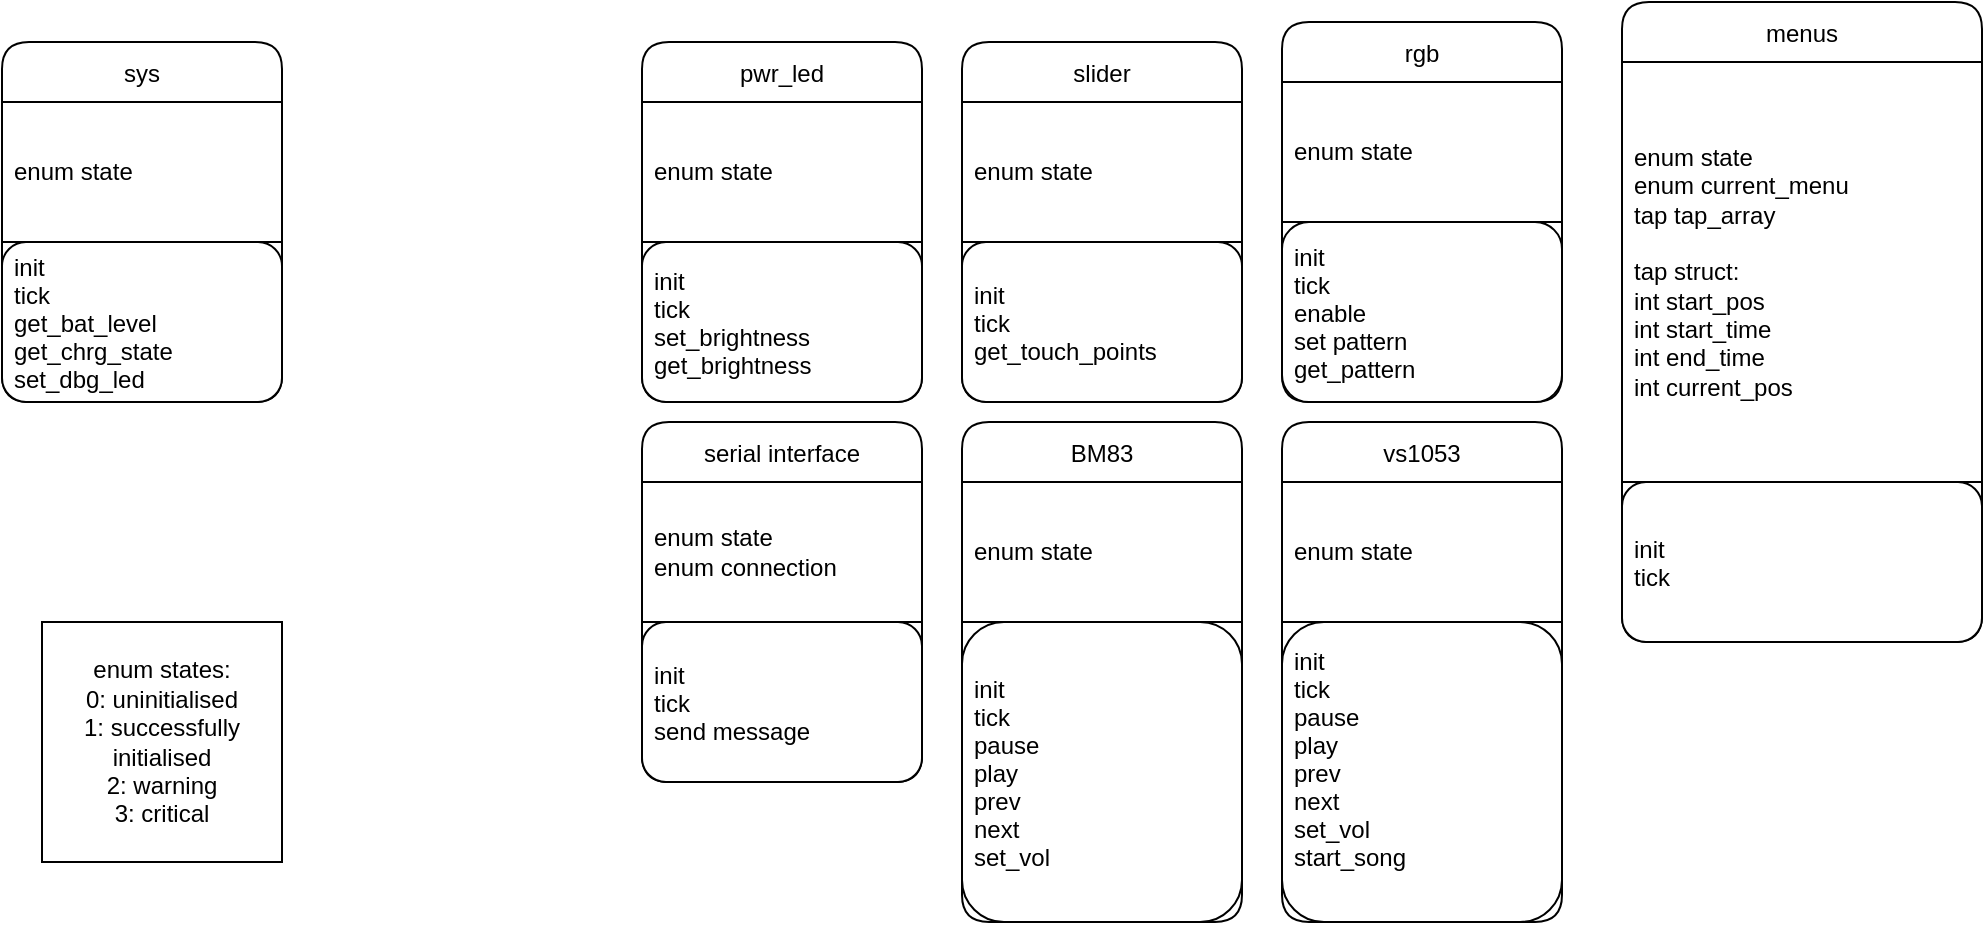 <mxfile>
    <diagram id="_nHkvcjzQuOdWMBOt9MY" name="Page-1">
        <mxGraphModel dx="745" dy="559" grid="1" gridSize="10" guides="1" tooltips="1" connect="1" arrows="1" fold="1" page="1" pageScale="1" pageWidth="827" pageHeight="1169" math="0" shadow="0">
            <root>
                <mxCell id="0"/>
                <mxCell id="1" parent="0"/>
                <mxCell id="KVz2f_Uy6OTWhEKi9QGa-11" value="BM83" style="swimlane;fontStyle=0;childLayout=stackLayout;horizontal=1;startSize=30;horizontalStack=0;resizeParent=1;resizeParentMax=0;resizeLast=0;collapsible=1;marginBottom=0;rounded=1;swimlaneFillColor=default;" parent="1" vertex="1">
                    <mxGeometry x="530" y="280" width="140" height="250" as="geometry">
                        <mxRectangle x="540" y="170" width="50" height="30" as="alternateBounds"/>
                    </mxGeometry>
                </mxCell>
                <mxCell id="KVz2f_Uy6OTWhEKi9QGa-12" value="enum state" style="rounded=0;whiteSpace=wrap;html=1;align=left;spacingLeft=4" parent="KVz2f_Uy6OTWhEKi9QGa-11" vertex="1">
                    <mxGeometry y="30" width="140" height="70" as="geometry"/>
                </mxCell>
                <mxCell id="KVz2f_Uy6OTWhEKi9QGa-13" value="init&#10;tick&#10;pause&#10;play&#10;prev&#10;next&#10;set_vol" style="text;strokeColor=default;fillColor=default;align=left;verticalAlign=middle;spacingLeft=4;spacingRight=4;overflow=hidden;points=[[0,0.5],[1,0.5]];portConstraint=eastwest;rotatable=0;rounded=1;shadow=0;" parent="KVz2f_Uy6OTWhEKi9QGa-11" vertex="1">
                    <mxGeometry y="100" width="140" height="150" as="geometry"/>
                </mxCell>
                <mxCell id="KVz2f_Uy6OTWhEKi9QGa-14" value="enum states:&lt;br&gt;0: uninitialised&lt;br&gt;1: successfully initialised&lt;br&gt;2: warning&lt;br&gt;3: critical" style="rounded=0;whiteSpace=wrap;html=1;" parent="1" vertex="1">
                    <mxGeometry x="70" y="380" width="120" height="120" as="geometry"/>
                </mxCell>
                <mxCell id="KVz2f_Uy6OTWhEKi9QGa-15" value="sys" style="swimlane;fontStyle=0;childLayout=stackLayout;horizontal=1;startSize=30;horizontalStack=0;resizeParent=1;resizeParentMax=0;resizeLast=0;collapsible=1;marginBottom=0;rounded=1;swimlaneFillColor=default;" parent="1" vertex="1">
                    <mxGeometry x="50" y="90" width="140" height="180" as="geometry">
                        <mxRectangle x="540" y="170" width="50" height="30" as="alternateBounds"/>
                    </mxGeometry>
                </mxCell>
                <mxCell id="KVz2f_Uy6OTWhEKi9QGa-16" value="enum state" style="rounded=0;whiteSpace=wrap;html=1;align=left;spacingLeft=4" parent="KVz2f_Uy6OTWhEKi9QGa-15" vertex="1">
                    <mxGeometry y="30" width="140" height="70" as="geometry"/>
                </mxCell>
                <mxCell id="KVz2f_Uy6OTWhEKi9QGa-17" value="init&#10;tick&#10;get_bat_level&#10;get_chrg_state&#10;set_dbg_led" style="text;strokeColor=default;fillColor=default;align=left;verticalAlign=middle;spacingLeft=4;spacingRight=4;overflow=hidden;points=[[0,0.5],[1,0.5]];portConstraint=eastwest;rotatable=0;rounded=1;shadow=0;" parent="KVz2f_Uy6OTWhEKi9QGa-15" vertex="1">
                    <mxGeometry y="100" width="140" height="80" as="geometry"/>
                </mxCell>
                <mxCell id="KVz2f_Uy6OTWhEKi9QGa-18" value="pwr_led" style="swimlane;fontStyle=0;childLayout=stackLayout;horizontal=1;startSize=30;horizontalStack=0;resizeParent=1;resizeParentMax=0;resizeLast=0;collapsible=1;marginBottom=0;rounded=1;swimlaneFillColor=default;" parent="1" vertex="1">
                    <mxGeometry x="370" y="90" width="140" height="180" as="geometry">
                        <mxRectangle x="540" y="170" width="50" height="30" as="alternateBounds"/>
                    </mxGeometry>
                </mxCell>
                <mxCell id="KVz2f_Uy6OTWhEKi9QGa-19" value="enum state" style="rounded=0;whiteSpace=wrap;html=1;align=left;spacingLeft=4" parent="KVz2f_Uy6OTWhEKi9QGa-18" vertex="1">
                    <mxGeometry y="30" width="140" height="70" as="geometry"/>
                </mxCell>
                <mxCell id="KVz2f_Uy6OTWhEKi9QGa-20" value="init&#10;tick&#10;set_brightness&#10;get_brightness" style="text;strokeColor=default;fillColor=default;align=left;verticalAlign=middle;spacingLeft=4;spacingRight=4;overflow=hidden;points=[[0,0.5],[1,0.5]];portConstraint=eastwest;rotatable=0;rounded=1;shadow=0;" parent="KVz2f_Uy6OTWhEKi9QGa-18" vertex="1">
                    <mxGeometry y="100" width="140" height="80" as="geometry"/>
                </mxCell>
                <mxCell id="KVz2f_Uy6OTWhEKi9QGa-24" value="vs1053" style="swimlane;fontStyle=0;childLayout=stackLayout;horizontal=1;startSize=30;horizontalStack=0;resizeParent=1;resizeParentMax=0;resizeLast=0;collapsible=1;marginBottom=0;rounded=1;swimlaneFillColor=default;" parent="1" vertex="1">
                    <mxGeometry x="690" y="280" width="140" height="250" as="geometry">
                        <mxRectangle x="540" y="170" width="50" height="30" as="alternateBounds"/>
                    </mxGeometry>
                </mxCell>
                <mxCell id="KVz2f_Uy6OTWhEKi9QGa-25" value="enum state" style="rounded=0;whiteSpace=wrap;html=1;align=left;spacingLeft=4" parent="KVz2f_Uy6OTWhEKi9QGa-24" vertex="1">
                    <mxGeometry y="30" width="140" height="70" as="geometry"/>
                </mxCell>
                <mxCell id="KVz2f_Uy6OTWhEKi9QGa-26" value="init&#10;tick&#10;pause &#10;play&#10;prev&#10;next&#10;set_vol&#10;start_song&#10;" style="text;strokeColor=default;fillColor=default;align=left;verticalAlign=middle;spacingLeft=4;spacingRight=4;overflow=hidden;points=[[0,0.5],[1,0.5]];portConstraint=eastwest;rotatable=0;rounded=1;shadow=0;" parent="KVz2f_Uy6OTWhEKi9QGa-24" vertex="1">
                    <mxGeometry y="100" width="140" height="150" as="geometry"/>
                </mxCell>
                <mxCell id="KVz2f_Uy6OTWhEKi9QGa-27" value="rgb" style="swimlane;fontStyle=0;childLayout=stackLayout;horizontal=1;startSize=30;horizontalStack=0;resizeParent=1;resizeParentMax=0;resizeLast=0;collapsible=1;marginBottom=0;rounded=1;swimlaneFillColor=default;" parent="1" vertex="1">
                    <mxGeometry x="690" y="80" width="140" height="190" as="geometry">
                        <mxRectangle x="540" y="170" width="50" height="30" as="alternateBounds"/>
                    </mxGeometry>
                </mxCell>
                <mxCell id="KVz2f_Uy6OTWhEKi9QGa-28" value="enum state" style="rounded=0;whiteSpace=wrap;html=1;align=left;spacingLeft=4" parent="KVz2f_Uy6OTWhEKi9QGa-27" vertex="1">
                    <mxGeometry y="30" width="140" height="70" as="geometry"/>
                </mxCell>
                <mxCell id="KVz2f_Uy6OTWhEKi9QGa-29" value="init&#10;tick&#10;enable&#10;set pattern&#10;get_pattern" style="text;strokeColor=default;fillColor=default;align=left;verticalAlign=middle;spacingLeft=4;spacingRight=4;overflow=hidden;points=[[0,0.5],[1,0.5]];portConstraint=eastwest;rotatable=0;rounded=1;shadow=0;" parent="KVz2f_Uy6OTWhEKi9QGa-27" vertex="1">
                    <mxGeometry y="100" width="140" height="90" as="geometry"/>
                </mxCell>
                <mxCell id="KVz2f_Uy6OTWhEKi9QGa-30" value="menus" style="swimlane;fontStyle=0;childLayout=stackLayout;horizontal=1;startSize=30;horizontalStack=0;resizeParent=1;resizeParentMax=0;resizeLast=0;collapsible=1;marginBottom=0;rounded=1;swimlaneFillColor=default;" parent="1" vertex="1">
                    <mxGeometry x="860" y="70" width="180" height="320" as="geometry">
                        <mxRectangle x="540" y="170" width="50" height="30" as="alternateBounds"/>
                    </mxGeometry>
                </mxCell>
                <mxCell id="KVz2f_Uy6OTWhEKi9QGa-31" value="enum state&lt;br&gt;enum current_menu&lt;br&gt;tap tap_array&lt;br&gt;&lt;br&gt;tap struct:&lt;br&gt;int start_pos&lt;br&gt;int start_time&lt;br&gt;int end_time&lt;br&gt;int current_pos" style="rounded=0;whiteSpace=wrap;html=1;align=left;spacingLeft=4" parent="KVz2f_Uy6OTWhEKi9QGa-30" vertex="1">
                    <mxGeometry y="30" width="180" height="210" as="geometry"/>
                </mxCell>
                <mxCell id="KVz2f_Uy6OTWhEKi9QGa-32" value="init&#10;tick" style="text;strokeColor=default;fillColor=default;align=left;verticalAlign=middle;spacingLeft=4;spacingRight=4;overflow=hidden;points=[[0,0.5],[1,0.5]];portConstraint=eastwest;rotatable=0;rounded=1;shadow=0;" parent="KVz2f_Uy6OTWhEKi9QGa-30" vertex="1">
                    <mxGeometry y="240" width="180" height="80" as="geometry"/>
                </mxCell>
                <mxCell id="KVz2f_Uy6OTWhEKi9QGa-33" value="slider" style="swimlane;fontStyle=0;childLayout=stackLayout;horizontal=1;startSize=30;horizontalStack=0;resizeParent=1;resizeParentMax=0;resizeLast=0;collapsible=1;marginBottom=0;rounded=1;swimlaneFillColor=default;" parent="1" vertex="1">
                    <mxGeometry x="530" y="90" width="140" height="180" as="geometry">
                        <mxRectangle x="540" y="170" width="50" height="30" as="alternateBounds"/>
                    </mxGeometry>
                </mxCell>
                <mxCell id="KVz2f_Uy6OTWhEKi9QGa-34" value="enum state" style="rounded=0;whiteSpace=wrap;html=1;align=left;spacingLeft=4" parent="KVz2f_Uy6OTWhEKi9QGa-33" vertex="1">
                    <mxGeometry y="30" width="140" height="70" as="geometry"/>
                </mxCell>
                <mxCell id="KVz2f_Uy6OTWhEKi9QGa-35" value="init&#10;tick&#10;get_touch_points" style="text;strokeColor=default;fillColor=default;align=left;verticalAlign=middle;spacingLeft=4;spacingRight=4;overflow=hidden;points=[[0,0.5],[1,0.5]];portConstraint=eastwest;rotatable=0;rounded=1;shadow=0;" parent="KVz2f_Uy6OTWhEKi9QGa-33" vertex="1">
                    <mxGeometry y="100" width="140" height="80" as="geometry"/>
                </mxCell>
                <mxCell id="KVz2f_Uy6OTWhEKi9QGa-36" value="serial interface" style="swimlane;fontStyle=0;childLayout=stackLayout;horizontal=1;startSize=30;horizontalStack=0;resizeParent=1;resizeParentMax=0;resizeLast=0;collapsible=1;marginBottom=0;rounded=1;swimlaneFillColor=default;" parent="1" vertex="1">
                    <mxGeometry x="370" y="280" width="140" height="180" as="geometry">
                        <mxRectangle x="540" y="170" width="50" height="30" as="alternateBounds"/>
                    </mxGeometry>
                </mxCell>
                <mxCell id="KVz2f_Uy6OTWhEKi9QGa-37" value="enum state&lt;br&gt;enum connection" style="rounded=0;whiteSpace=wrap;html=1;align=left;spacingLeft=4" parent="KVz2f_Uy6OTWhEKi9QGa-36" vertex="1">
                    <mxGeometry y="30" width="140" height="70" as="geometry"/>
                </mxCell>
                <mxCell id="KVz2f_Uy6OTWhEKi9QGa-38" value="init&#10;tick&#10;send message" style="text;strokeColor=default;fillColor=default;align=left;verticalAlign=middle;spacingLeft=4;spacingRight=4;overflow=hidden;points=[[0,0.5],[1,0.5]];portConstraint=eastwest;rotatable=0;rounded=1;shadow=0;" parent="KVz2f_Uy6OTWhEKi9QGa-36" vertex="1">
                    <mxGeometry y="100" width="140" height="80" as="geometry"/>
                </mxCell>
            </root>
        </mxGraphModel>
    </diagram>
</mxfile>